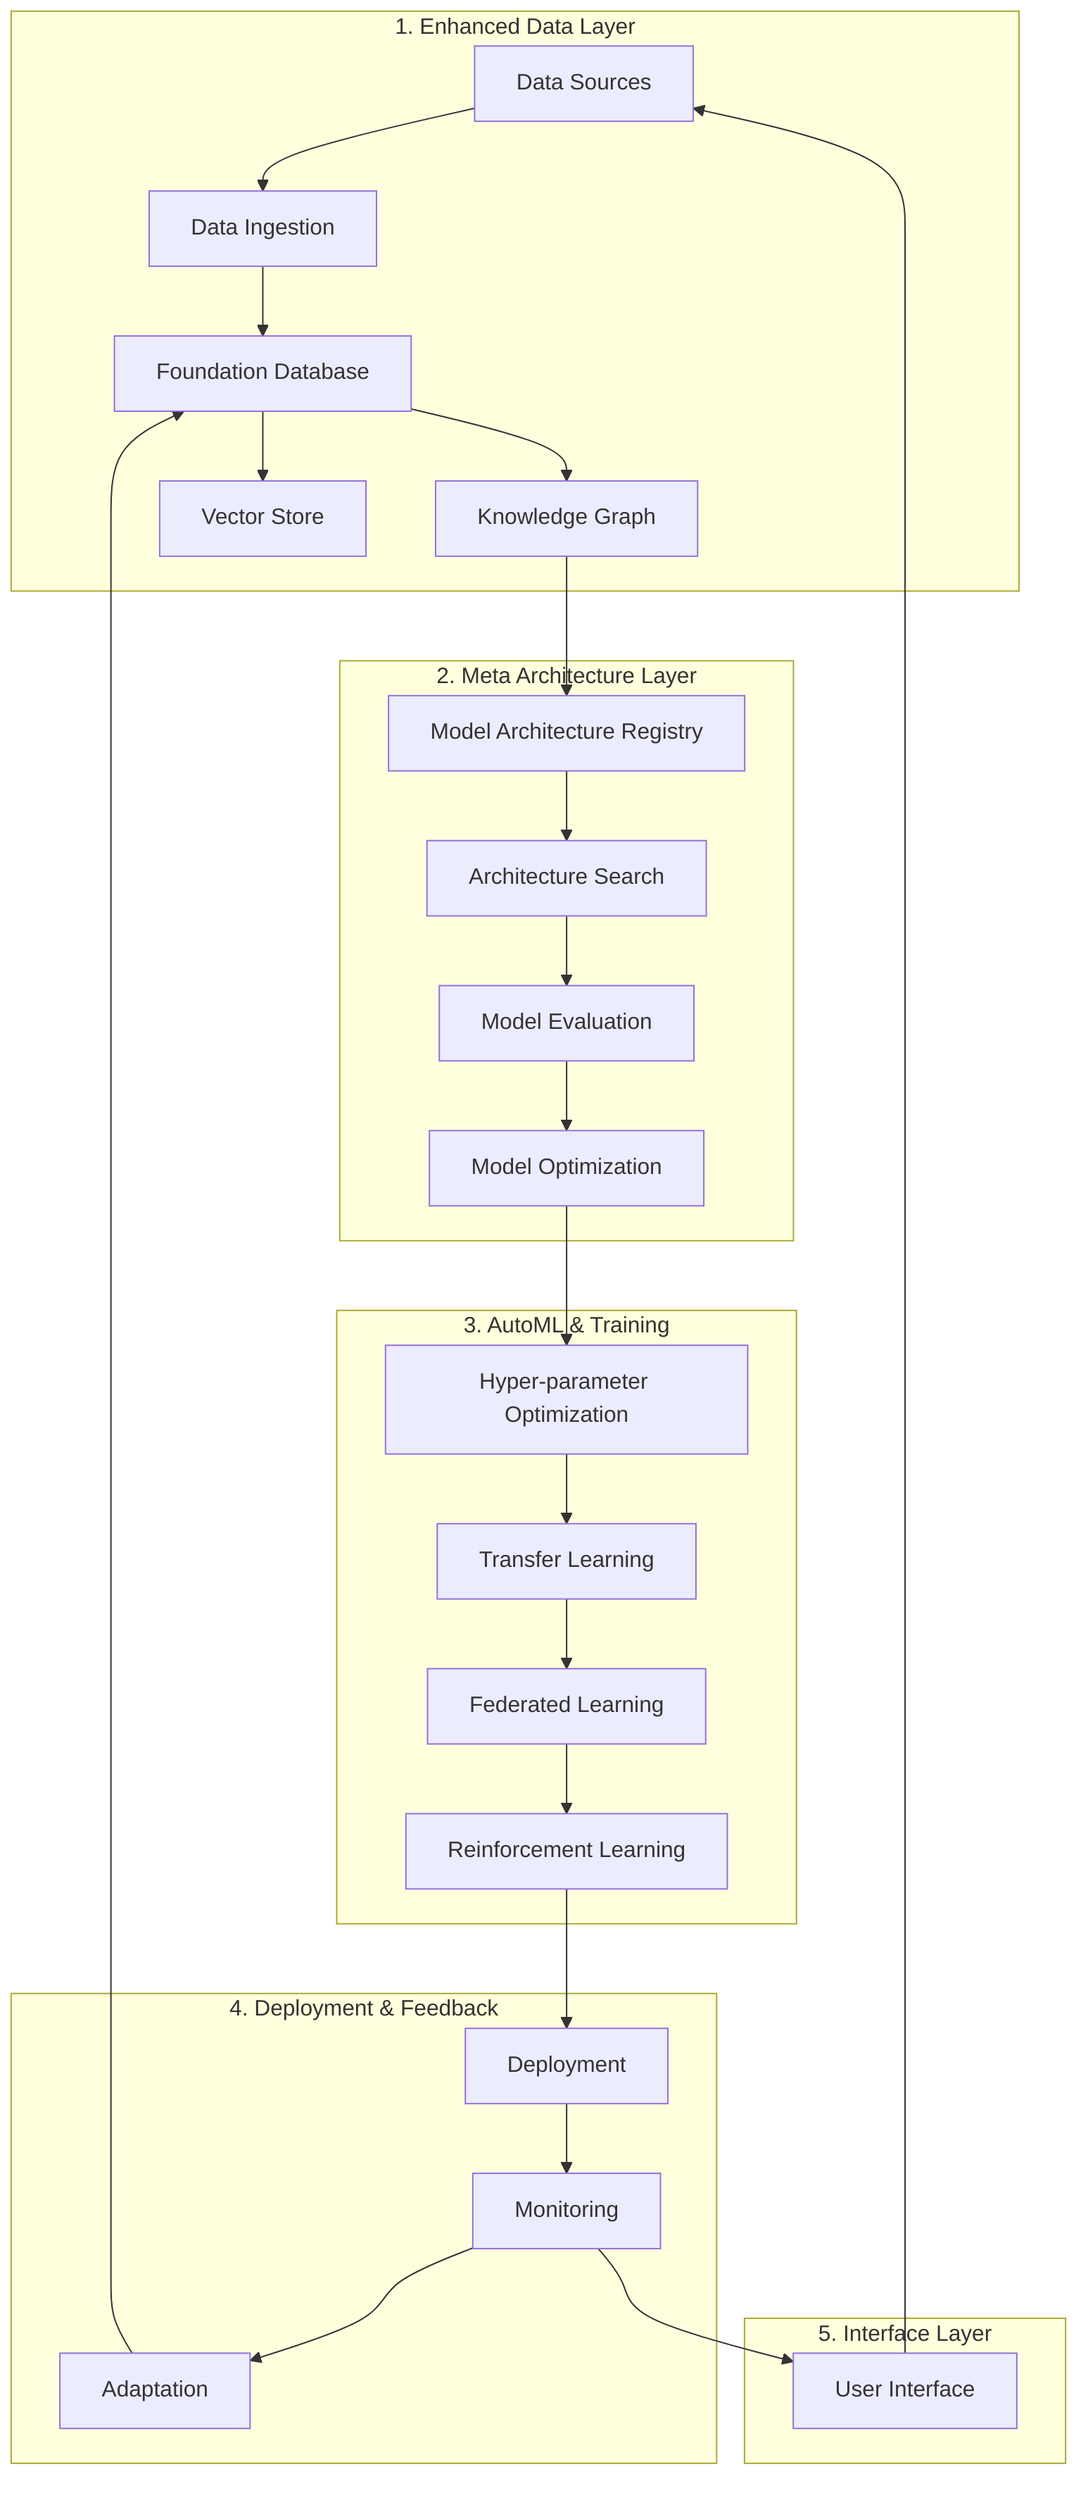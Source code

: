 flowchart TB
    subgraph DataLayer["1. Enhanced Data Layer"]
        DS[Data Sources] --> DI[Data Ingestion]
        DI --> FD[Foundation Database]
        FD --> KG[Knowledge Graph]
        FD --> VS[Vector Store]
    end

    subgraph MetaLayer["2. Meta Architecture Layer"]
        KG --> MAR[Model Architecture Registry]
        MAR --> AS[Architecture Search]
        AS --> ME[Model Evaluation]
        ME --> MO[Model Optimization]
    end

    subgraph AutoLayer["3. AutoML & Training"]
        MO --> HPO[Hyper-parameter Optimization]
        HPO --> TF[Transfer Learning]
        TF --> FL[Federated Learning]
        FL --> RL[Reinforcement Learning]
    end

    subgraph DeployLayer["4. Deployment & Feedback"]
        RL --> Deploy[Deployment]
        Deploy --> Monitor[Monitoring]
        Monitor --> Adapt[Adaptation]
        Adapt --> FD
    end

    subgraph Interface["5. Interface Layer"]
        UI[User Interface] --> DS
        Monitor --> UI
    end